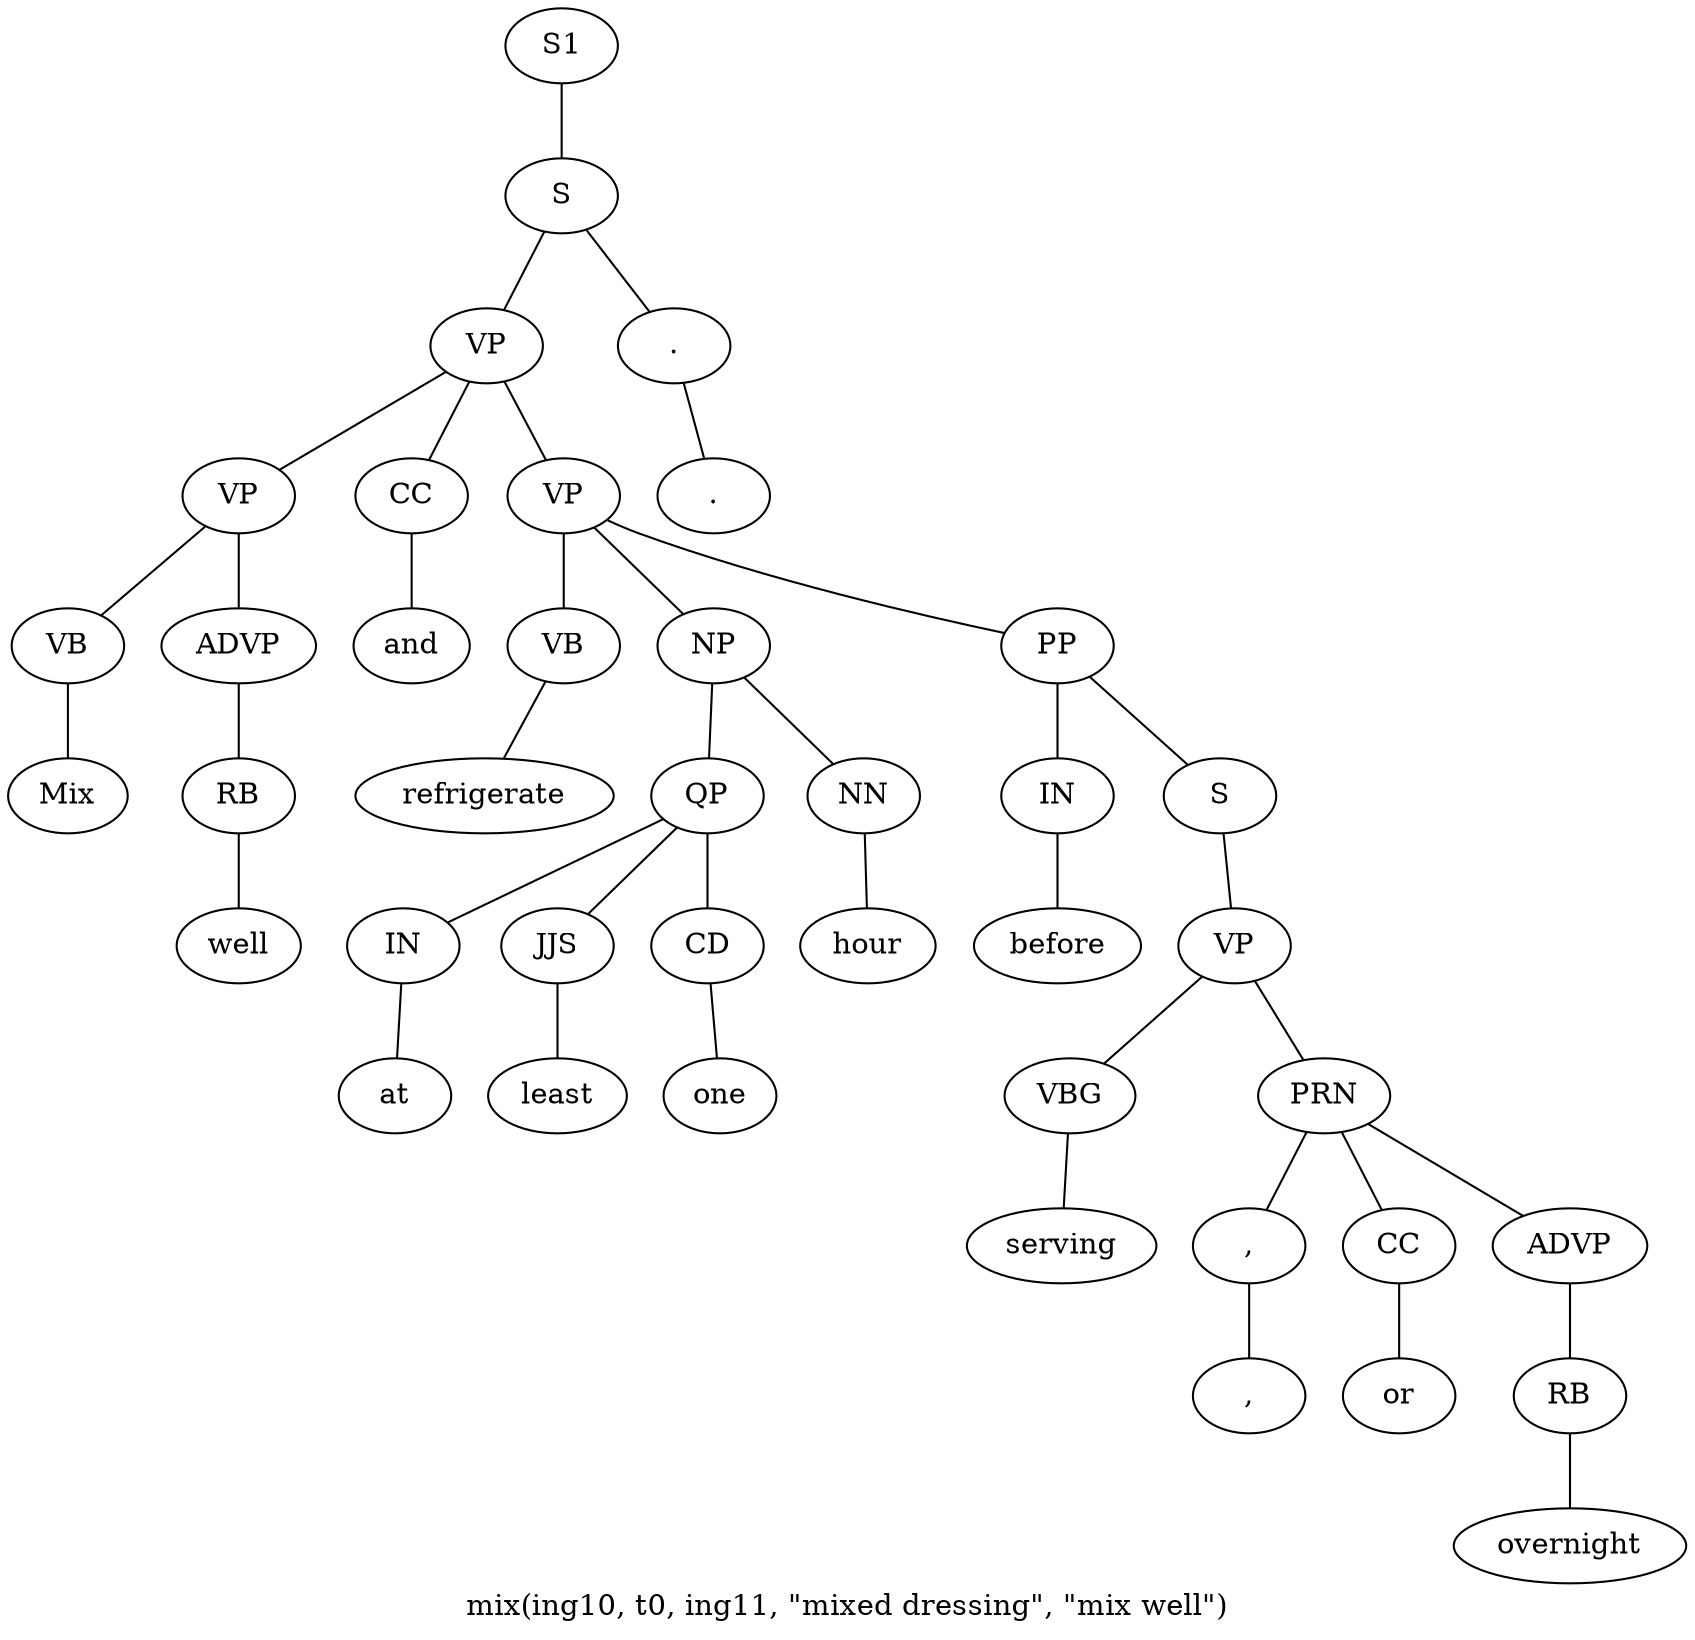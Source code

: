graph SyntaxGraph {
	label = "mix(ing10, t0, ing11, \"mixed dressing\", \"mix well\")";
	Node0 [label="S1"];
	Node1 [label="S"];
	Node2 [label="VP"];
	Node3 [label="VP"];
	Node4 [label="VB"];
	Node5 [label="Mix"];
	Node6 [label="ADVP"];
	Node7 [label="RB"];
	Node8 [label="well"];
	Node9 [label="CC"];
	Node10 [label="and"];
	Node11 [label="VP"];
	Node12 [label="VB"];
	Node13 [label="refrigerate"];
	Node14 [label="NP"];
	Node15 [label="QP"];
	Node16 [label="IN"];
	Node17 [label="at"];
	Node18 [label="JJS"];
	Node19 [label="least"];
	Node20 [label="CD"];
	Node21 [label="one"];
	Node22 [label="NN"];
	Node23 [label="hour"];
	Node24 [label="PP"];
	Node25 [label="IN"];
	Node26 [label="before"];
	Node27 [label="S"];
	Node28 [label="VP"];
	Node29 [label="VBG"];
	Node30 [label="serving"];
	Node31 [label="PRN"];
	Node32 [label=","];
	Node33 [label=","];
	Node34 [label="CC"];
	Node35 [label="or"];
	Node36 [label="ADVP"];
	Node37 [label="RB"];
	Node38 [label="overnight"];
	Node39 [label="."];
	Node40 [label="."];

	Node0 -- Node1;
	Node1 -- Node2;
	Node1 -- Node39;
	Node2 -- Node3;
	Node2 -- Node9;
	Node2 -- Node11;
	Node3 -- Node4;
	Node3 -- Node6;
	Node4 -- Node5;
	Node6 -- Node7;
	Node7 -- Node8;
	Node9 -- Node10;
	Node11 -- Node12;
	Node11 -- Node14;
	Node11 -- Node24;
	Node12 -- Node13;
	Node14 -- Node15;
	Node14 -- Node22;
	Node15 -- Node16;
	Node15 -- Node18;
	Node15 -- Node20;
	Node16 -- Node17;
	Node18 -- Node19;
	Node20 -- Node21;
	Node22 -- Node23;
	Node24 -- Node25;
	Node24 -- Node27;
	Node25 -- Node26;
	Node27 -- Node28;
	Node28 -- Node29;
	Node28 -- Node31;
	Node29 -- Node30;
	Node31 -- Node32;
	Node31 -- Node34;
	Node31 -- Node36;
	Node32 -- Node33;
	Node34 -- Node35;
	Node36 -- Node37;
	Node37 -- Node38;
	Node39 -- Node40;
}